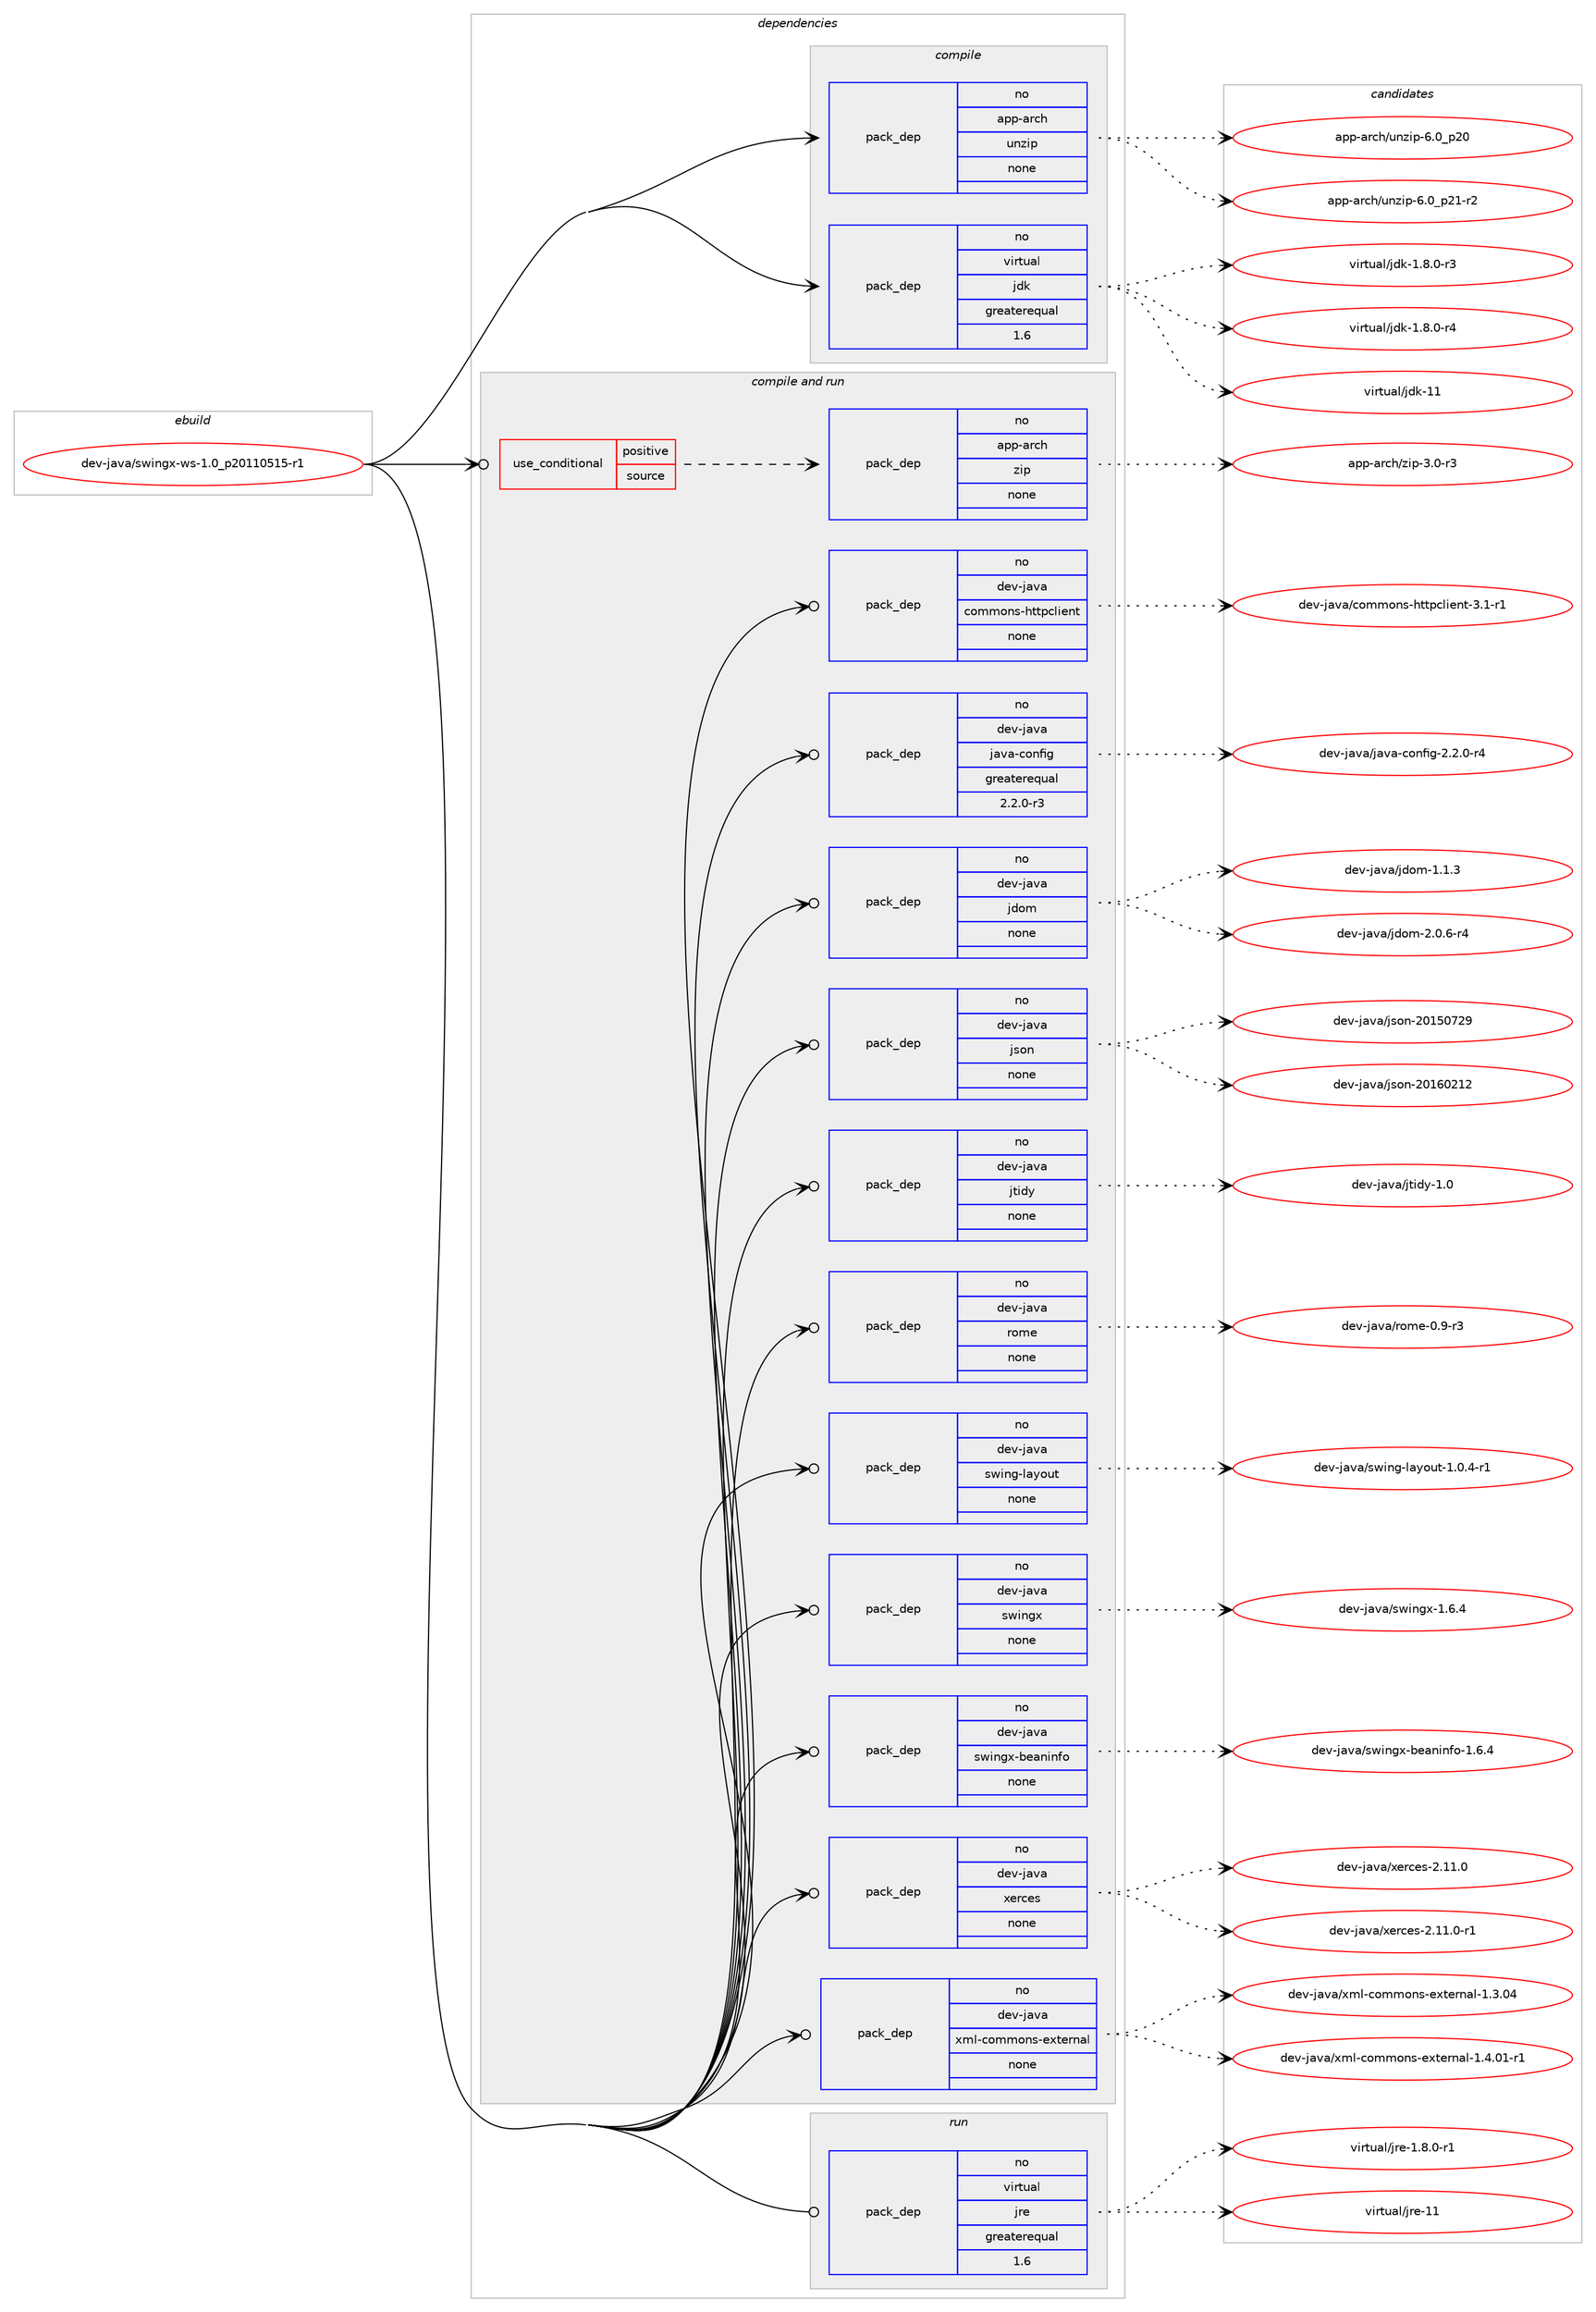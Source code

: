 digraph prolog {

# *************
# Graph options
# *************

newrank=true;
concentrate=true;
compound=true;
graph [rankdir=LR,fontname=Helvetica,fontsize=10,ranksep=1.5];#, ranksep=2.5, nodesep=0.2];
edge  [arrowhead=vee];
node  [fontname=Helvetica,fontsize=10];

# **********
# The ebuild
# **********

subgraph cluster_leftcol {
color=gray;
rank=same;
label=<<i>ebuild</i>>;
id [label="dev-java/swingx-ws-1.0_p20110515-r1", color=red, width=4, href="../dev-java/swingx-ws-1.0_p20110515-r1.svg"];
}

# ****************
# The dependencies
# ****************

subgraph cluster_midcol {
color=gray;
label=<<i>dependencies</i>>;
subgraph cluster_compile {
fillcolor="#eeeeee";
style=filled;
label=<<i>compile</i>>;
subgraph pack971389 {
dependency1357145 [label=<<TABLE BORDER="0" CELLBORDER="1" CELLSPACING="0" CELLPADDING="4" WIDTH="220"><TR><TD ROWSPAN="6" CELLPADDING="30">pack_dep</TD></TR><TR><TD WIDTH="110">no</TD></TR><TR><TD>app-arch</TD></TR><TR><TD>unzip</TD></TR><TR><TD>none</TD></TR><TR><TD></TD></TR></TABLE>>, shape=none, color=blue];
}
id:e -> dependency1357145:w [weight=20,style="solid",arrowhead="vee"];
subgraph pack971390 {
dependency1357146 [label=<<TABLE BORDER="0" CELLBORDER="1" CELLSPACING="0" CELLPADDING="4" WIDTH="220"><TR><TD ROWSPAN="6" CELLPADDING="30">pack_dep</TD></TR><TR><TD WIDTH="110">no</TD></TR><TR><TD>virtual</TD></TR><TR><TD>jdk</TD></TR><TR><TD>greaterequal</TD></TR><TR><TD>1.6</TD></TR></TABLE>>, shape=none, color=blue];
}
id:e -> dependency1357146:w [weight=20,style="solid",arrowhead="vee"];
}
subgraph cluster_compileandrun {
fillcolor="#eeeeee";
style=filled;
label=<<i>compile and run</i>>;
subgraph cond363306 {
dependency1357147 [label=<<TABLE BORDER="0" CELLBORDER="1" CELLSPACING="0" CELLPADDING="4"><TR><TD ROWSPAN="3" CELLPADDING="10">use_conditional</TD></TR><TR><TD>positive</TD></TR><TR><TD>source</TD></TR></TABLE>>, shape=none, color=red];
subgraph pack971391 {
dependency1357148 [label=<<TABLE BORDER="0" CELLBORDER="1" CELLSPACING="0" CELLPADDING="4" WIDTH="220"><TR><TD ROWSPAN="6" CELLPADDING="30">pack_dep</TD></TR><TR><TD WIDTH="110">no</TD></TR><TR><TD>app-arch</TD></TR><TR><TD>zip</TD></TR><TR><TD>none</TD></TR><TR><TD></TD></TR></TABLE>>, shape=none, color=blue];
}
dependency1357147:e -> dependency1357148:w [weight=20,style="dashed",arrowhead="vee"];
}
id:e -> dependency1357147:w [weight=20,style="solid",arrowhead="odotvee"];
subgraph pack971392 {
dependency1357149 [label=<<TABLE BORDER="0" CELLBORDER="1" CELLSPACING="0" CELLPADDING="4" WIDTH="220"><TR><TD ROWSPAN="6" CELLPADDING="30">pack_dep</TD></TR><TR><TD WIDTH="110">no</TD></TR><TR><TD>dev-java</TD></TR><TR><TD>commons-httpclient</TD></TR><TR><TD>none</TD></TR><TR><TD></TD></TR></TABLE>>, shape=none, color=blue];
}
id:e -> dependency1357149:w [weight=20,style="solid",arrowhead="odotvee"];
subgraph pack971393 {
dependency1357150 [label=<<TABLE BORDER="0" CELLBORDER="1" CELLSPACING="0" CELLPADDING="4" WIDTH="220"><TR><TD ROWSPAN="6" CELLPADDING="30">pack_dep</TD></TR><TR><TD WIDTH="110">no</TD></TR><TR><TD>dev-java</TD></TR><TR><TD>java-config</TD></TR><TR><TD>greaterequal</TD></TR><TR><TD>2.2.0-r3</TD></TR></TABLE>>, shape=none, color=blue];
}
id:e -> dependency1357150:w [weight=20,style="solid",arrowhead="odotvee"];
subgraph pack971394 {
dependency1357151 [label=<<TABLE BORDER="0" CELLBORDER="1" CELLSPACING="0" CELLPADDING="4" WIDTH="220"><TR><TD ROWSPAN="6" CELLPADDING="30">pack_dep</TD></TR><TR><TD WIDTH="110">no</TD></TR><TR><TD>dev-java</TD></TR><TR><TD>jdom</TD></TR><TR><TD>none</TD></TR><TR><TD></TD></TR></TABLE>>, shape=none, color=blue];
}
id:e -> dependency1357151:w [weight=20,style="solid",arrowhead="odotvee"];
subgraph pack971395 {
dependency1357152 [label=<<TABLE BORDER="0" CELLBORDER="1" CELLSPACING="0" CELLPADDING="4" WIDTH="220"><TR><TD ROWSPAN="6" CELLPADDING="30">pack_dep</TD></TR><TR><TD WIDTH="110">no</TD></TR><TR><TD>dev-java</TD></TR><TR><TD>json</TD></TR><TR><TD>none</TD></TR><TR><TD></TD></TR></TABLE>>, shape=none, color=blue];
}
id:e -> dependency1357152:w [weight=20,style="solid",arrowhead="odotvee"];
subgraph pack971396 {
dependency1357153 [label=<<TABLE BORDER="0" CELLBORDER="1" CELLSPACING="0" CELLPADDING="4" WIDTH="220"><TR><TD ROWSPAN="6" CELLPADDING="30">pack_dep</TD></TR><TR><TD WIDTH="110">no</TD></TR><TR><TD>dev-java</TD></TR><TR><TD>jtidy</TD></TR><TR><TD>none</TD></TR><TR><TD></TD></TR></TABLE>>, shape=none, color=blue];
}
id:e -> dependency1357153:w [weight=20,style="solid",arrowhead="odotvee"];
subgraph pack971397 {
dependency1357154 [label=<<TABLE BORDER="0" CELLBORDER="1" CELLSPACING="0" CELLPADDING="4" WIDTH="220"><TR><TD ROWSPAN="6" CELLPADDING="30">pack_dep</TD></TR><TR><TD WIDTH="110">no</TD></TR><TR><TD>dev-java</TD></TR><TR><TD>rome</TD></TR><TR><TD>none</TD></TR><TR><TD></TD></TR></TABLE>>, shape=none, color=blue];
}
id:e -> dependency1357154:w [weight=20,style="solid",arrowhead="odotvee"];
subgraph pack971398 {
dependency1357155 [label=<<TABLE BORDER="0" CELLBORDER="1" CELLSPACING="0" CELLPADDING="4" WIDTH="220"><TR><TD ROWSPAN="6" CELLPADDING="30">pack_dep</TD></TR><TR><TD WIDTH="110">no</TD></TR><TR><TD>dev-java</TD></TR><TR><TD>swing-layout</TD></TR><TR><TD>none</TD></TR><TR><TD></TD></TR></TABLE>>, shape=none, color=blue];
}
id:e -> dependency1357155:w [weight=20,style="solid",arrowhead="odotvee"];
subgraph pack971399 {
dependency1357156 [label=<<TABLE BORDER="0" CELLBORDER="1" CELLSPACING="0" CELLPADDING="4" WIDTH="220"><TR><TD ROWSPAN="6" CELLPADDING="30">pack_dep</TD></TR><TR><TD WIDTH="110">no</TD></TR><TR><TD>dev-java</TD></TR><TR><TD>swingx</TD></TR><TR><TD>none</TD></TR><TR><TD></TD></TR></TABLE>>, shape=none, color=blue];
}
id:e -> dependency1357156:w [weight=20,style="solid",arrowhead="odotvee"];
subgraph pack971400 {
dependency1357157 [label=<<TABLE BORDER="0" CELLBORDER="1" CELLSPACING="0" CELLPADDING="4" WIDTH="220"><TR><TD ROWSPAN="6" CELLPADDING="30">pack_dep</TD></TR><TR><TD WIDTH="110">no</TD></TR><TR><TD>dev-java</TD></TR><TR><TD>swingx-beaninfo</TD></TR><TR><TD>none</TD></TR><TR><TD></TD></TR></TABLE>>, shape=none, color=blue];
}
id:e -> dependency1357157:w [weight=20,style="solid",arrowhead="odotvee"];
subgraph pack971401 {
dependency1357158 [label=<<TABLE BORDER="0" CELLBORDER="1" CELLSPACING="0" CELLPADDING="4" WIDTH="220"><TR><TD ROWSPAN="6" CELLPADDING="30">pack_dep</TD></TR><TR><TD WIDTH="110">no</TD></TR><TR><TD>dev-java</TD></TR><TR><TD>xerces</TD></TR><TR><TD>none</TD></TR><TR><TD></TD></TR></TABLE>>, shape=none, color=blue];
}
id:e -> dependency1357158:w [weight=20,style="solid",arrowhead="odotvee"];
subgraph pack971402 {
dependency1357159 [label=<<TABLE BORDER="0" CELLBORDER="1" CELLSPACING="0" CELLPADDING="4" WIDTH="220"><TR><TD ROWSPAN="6" CELLPADDING="30">pack_dep</TD></TR><TR><TD WIDTH="110">no</TD></TR><TR><TD>dev-java</TD></TR><TR><TD>xml-commons-external</TD></TR><TR><TD>none</TD></TR><TR><TD></TD></TR></TABLE>>, shape=none, color=blue];
}
id:e -> dependency1357159:w [weight=20,style="solid",arrowhead="odotvee"];
}
subgraph cluster_run {
fillcolor="#eeeeee";
style=filled;
label=<<i>run</i>>;
subgraph pack971403 {
dependency1357160 [label=<<TABLE BORDER="0" CELLBORDER="1" CELLSPACING="0" CELLPADDING="4" WIDTH="220"><TR><TD ROWSPAN="6" CELLPADDING="30">pack_dep</TD></TR><TR><TD WIDTH="110">no</TD></TR><TR><TD>virtual</TD></TR><TR><TD>jre</TD></TR><TR><TD>greaterequal</TD></TR><TR><TD>1.6</TD></TR></TABLE>>, shape=none, color=blue];
}
id:e -> dependency1357160:w [weight=20,style="solid",arrowhead="odot"];
}
}

# **************
# The candidates
# **************

subgraph cluster_choices {
rank=same;
color=gray;
label=<<i>candidates</i>>;

subgraph choice971389 {
color=black;
nodesep=1;
choice971121124597114991044711711012210511245544648951125048 [label="app-arch/unzip-6.0_p20", color=red, width=4,href="../app-arch/unzip-6.0_p20.svg"];
choice9711211245971149910447117110122105112455446489511250494511450 [label="app-arch/unzip-6.0_p21-r2", color=red, width=4,href="../app-arch/unzip-6.0_p21-r2.svg"];
dependency1357145:e -> choice971121124597114991044711711012210511245544648951125048:w [style=dotted,weight="100"];
dependency1357145:e -> choice9711211245971149910447117110122105112455446489511250494511450:w [style=dotted,weight="100"];
}
subgraph choice971390 {
color=black;
nodesep=1;
choice11810511411611797108471061001074549465646484511451 [label="virtual/jdk-1.8.0-r3", color=red, width=4,href="../virtual/jdk-1.8.0-r3.svg"];
choice11810511411611797108471061001074549465646484511452 [label="virtual/jdk-1.8.0-r4", color=red, width=4,href="../virtual/jdk-1.8.0-r4.svg"];
choice1181051141161179710847106100107454949 [label="virtual/jdk-11", color=red, width=4,href="../virtual/jdk-11.svg"];
dependency1357146:e -> choice11810511411611797108471061001074549465646484511451:w [style=dotted,weight="100"];
dependency1357146:e -> choice11810511411611797108471061001074549465646484511452:w [style=dotted,weight="100"];
dependency1357146:e -> choice1181051141161179710847106100107454949:w [style=dotted,weight="100"];
}
subgraph choice971391 {
color=black;
nodesep=1;
choice9711211245971149910447122105112455146484511451 [label="app-arch/zip-3.0-r3", color=red, width=4,href="../app-arch/zip-3.0-r3.svg"];
dependency1357148:e -> choice9711211245971149910447122105112455146484511451:w [style=dotted,weight="100"];
}
subgraph choice971392 {
color=black;
nodesep=1;
choice10010111845106971189747991111091091111101154510411611611299108105101110116455146494511449 [label="dev-java/commons-httpclient-3.1-r1", color=red, width=4,href="../dev-java/commons-httpclient-3.1-r1.svg"];
dependency1357149:e -> choice10010111845106971189747991111091091111101154510411611611299108105101110116455146494511449:w [style=dotted,weight="100"];
}
subgraph choice971393 {
color=black;
nodesep=1;
choice10010111845106971189747106971189745991111101021051034550465046484511452 [label="dev-java/java-config-2.2.0-r4", color=red, width=4,href="../dev-java/java-config-2.2.0-r4.svg"];
dependency1357150:e -> choice10010111845106971189747106971189745991111101021051034550465046484511452:w [style=dotted,weight="100"];
}
subgraph choice971394 {
color=black;
nodesep=1;
choice10010111845106971189747106100111109454946494651 [label="dev-java/jdom-1.1.3", color=red, width=4,href="../dev-java/jdom-1.1.3.svg"];
choice100101118451069711897471061001111094550464846544511452 [label="dev-java/jdom-2.0.6-r4", color=red, width=4,href="../dev-java/jdom-2.0.6-r4.svg"];
dependency1357151:e -> choice10010111845106971189747106100111109454946494651:w [style=dotted,weight="100"];
dependency1357151:e -> choice100101118451069711897471061001111094550464846544511452:w [style=dotted,weight="100"];
}
subgraph choice971395 {
color=black;
nodesep=1;
choice10010111845106971189747106115111110455048495348555057 [label="dev-java/json-20150729", color=red, width=4,href="../dev-java/json-20150729.svg"];
choice10010111845106971189747106115111110455048495448504950 [label="dev-java/json-20160212", color=red, width=4,href="../dev-java/json-20160212.svg"];
dependency1357152:e -> choice10010111845106971189747106115111110455048495348555057:w [style=dotted,weight="100"];
dependency1357152:e -> choice10010111845106971189747106115111110455048495448504950:w [style=dotted,weight="100"];
}
subgraph choice971396 {
color=black;
nodesep=1;
choice1001011184510697118974710611610510012145494648 [label="dev-java/jtidy-1.0", color=red, width=4,href="../dev-java/jtidy-1.0.svg"];
dependency1357153:e -> choice1001011184510697118974710611610510012145494648:w [style=dotted,weight="100"];
}
subgraph choice971397 {
color=black;
nodesep=1;
choice10010111845106971189747114111109101454846574511451 [label="dev-java/rome-0.9-r3", color=red, width=4,href="../dev-java/rome-0.9-r3.svg"];
dependency1357154:e -> choice10010111845106971189747114111109101454846574511451:w [style=dotted,weight="100"];
}
subgraph choice971398 {
color=black;
nodesep=1;
choice1001011184510697118974711511910511010345108971211111171164549464846524511449 [label="dev-java/swing-layout-1.0.4-r1", color=red, width=4,href="../dev-java/swing-layout-1.0.4-r1.svg"];
dependency1357155:e -> choice1001011184510697118974711511910511010345108971211111171164549464846524511449:w [style=dotted,weight="100"];
}
subgraph choice971399 {
color=black;
nodesep=1;
choice10010111845106971189747115119105110103120454946544652 [label="dev-java/swingx-1.6.4", color=red, width=4,href="../dev-java/swingx-1.6.4.svg"];
dependency1357156:e -> choice10010111845106971189747115119105110103120454946544652:w [style=dotted,weight="100"];
}
subgraph choice971400 {
color=black;
nodesep=1;
choice10010111845106971189747115119105110103120459810197110105110102111454946544652 [label="dev-java/swingx-beaninfo-1.6.4", color=red, width=4,href="../dev-java/swingx-beaninfo-1.6.4.svg"];
dependency1357157:e -> choice10010111845106971189747115119105110103120459810197110105110102111454946544652:w [style=dotted,weight="100"];
}
subgraph choice971401 {
color=black;
nodesep=1;
choice100101118451069711897471201011149910111545504649494648 [label="dev-java/xerces-2.11.0", color=red, width=4,href="../dev-java/xerces-2.11.0.svg"];
choice1001011184510697118974712010111499101115455046494946484511449 [label="dev-java/xerces-2.11.0-r1", color=red, width=4,href="../dev-java/xerces-2.11.0-r1.svg"];
dependency1357158:e -> choice100101118451069711897471201011149910111545504649494648:w [style=dotted,weight="100"];
dependency1357158:e -> choice1001011184510697118974712010111499101115455046494946484511449:w [style=dotted,weight="100"];
}
subgraph choice971402 {
color=black;
nodesep=1;
choice100101118451069711897471201091084599111109109111110115451011201161011141109710845494651464852 [label="dev-java/xml-commons-external-1.3.04", color=red, width=4,href="../dev-java/xml-commons-external-1.3.04.svg"];
choice1001011184510697118974712010910845991111091091111101154510112011610111411097108454946524648494511449 [label="dev-java/xml-commons-external-1.4.01-r1", color=red, width=4,href="../dev-java/xml-commons-external-1.4.01-r1.svg"];
dependency1357159:e -> choice100101118451069711897471201091084599111109109111110115451011201161011141109710845494651464852:w [style=dotted,weight="100"];
dependency1357159:e -> choice1001011184510697118974712010910845991111091091111101154510112011610111411097108454946524648494511449:w [style=dotted,weight="100"];
}
subgraph choice971403 {
color=black;
nodesep=1;
choice11810511411611797108471061141014549465646484511449 [label="virtual/jre-1.8.0-r1", color=red, width=4,href="../virtual/jre-1.8.0-r1.svg"];
choice1181051141161179710847106114101454949 [label="virtual/jre-11", color=red, width=4,href="../virtual/jre-11.svg"];
dependency1357160:e -> choice11810511411611797108471061141014549465646484511449:w [style=dotted,weight="100"];
dependency1357160:e -> choice1181051141161179710847106114101454949:w [style=dotted,weight="100"];
}
}

}
